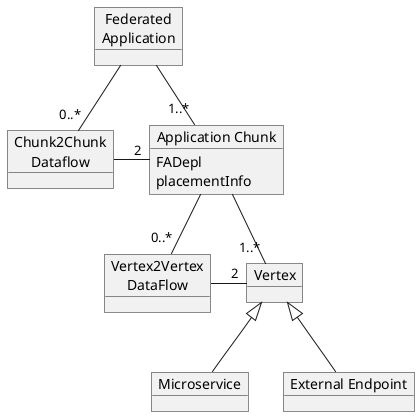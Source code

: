 @startuml
skinparam monochrome true

Object "Application Chunk" as AppChunk
Object "Chunk2Chunk\nDataflow" as C2CDF

Object Microservice
Object "Federated\nApplication" as FedApp
Object "Vertex2Vertex\nDataFlow" as V2VDF
Object Vertex
Object "External Endpoint" as ExternalEndpoint

AppChunk : FADepl
AppChunk : placementInfo

FedApp -- "1..*" AppChunk
FedApp -- "0..*" C2CDF
C2CDF -right-- "2" AppChunk
AppChunk -- "1..*" Vertex
AppChunk -- "0..*" V2VDF
Vertex <|-- ExternalEndpoint
Vertex <|-- Microservice
V2VDF -right-- "2" Vertex
@enduml
